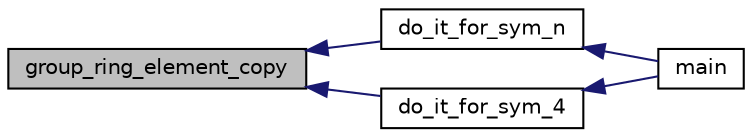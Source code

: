 digraph "group_ring_element_copy"
{
  edge [fontname="Helvetica",fontsize="10",labelfontname="Helvetica",labelfontsize="10"];
  node [fontname="Helvetica",fontsize="10",shape=record];
  rankdir="LR";
  Node1503 [label="group_ring_element_copy",height=0.2,width=0.4,color="black", fillcolor="grey75", style="filled", fontcolor="black"];
  Node1503 -> Node1504 [dir="back",color="midnightblue",fontsize="10",style="solid",fontname="Helvetica"];
  Node1504 [label="do_it_for_sym_n",height=0.2,width=0.4,color="black", fillcolor="white", style="filled",URL="$d0/d87/group__ring_8_c.html#a7da1c84aee65e2c8fd4b83f0809835ad"];
  Node1504 -> Node1505 [dir="back",color="midnightblue",fontsize="10",style="solid",fontname="Helvetica"];
  Node1505 [label="main",height=0.2,width=0.4,color="black", fillcolor="white", style="filled",URL="$d0/d87/group__ring_8_c.html#a3c04138a5bfe5d72780bb7e82a18e627"];
  Node1503 -> Node1506 [dir="back",color="midnightblue",fontsize="10",style="solid",fontname="Helvetica"];
  Node1506 [label="do_it_for_sym_4",height=0.2,width=0.4,color="black", fillcolor="white", style="filled",URL="$d0/d87/group__ring_8_c.html#aed9b25712c762c878090038e97568d07"];
  Node1506 -> Node1505 [dir="back",color="midnightblue",fontsize="10",style="solid",fontname="Helvetica"];
}
